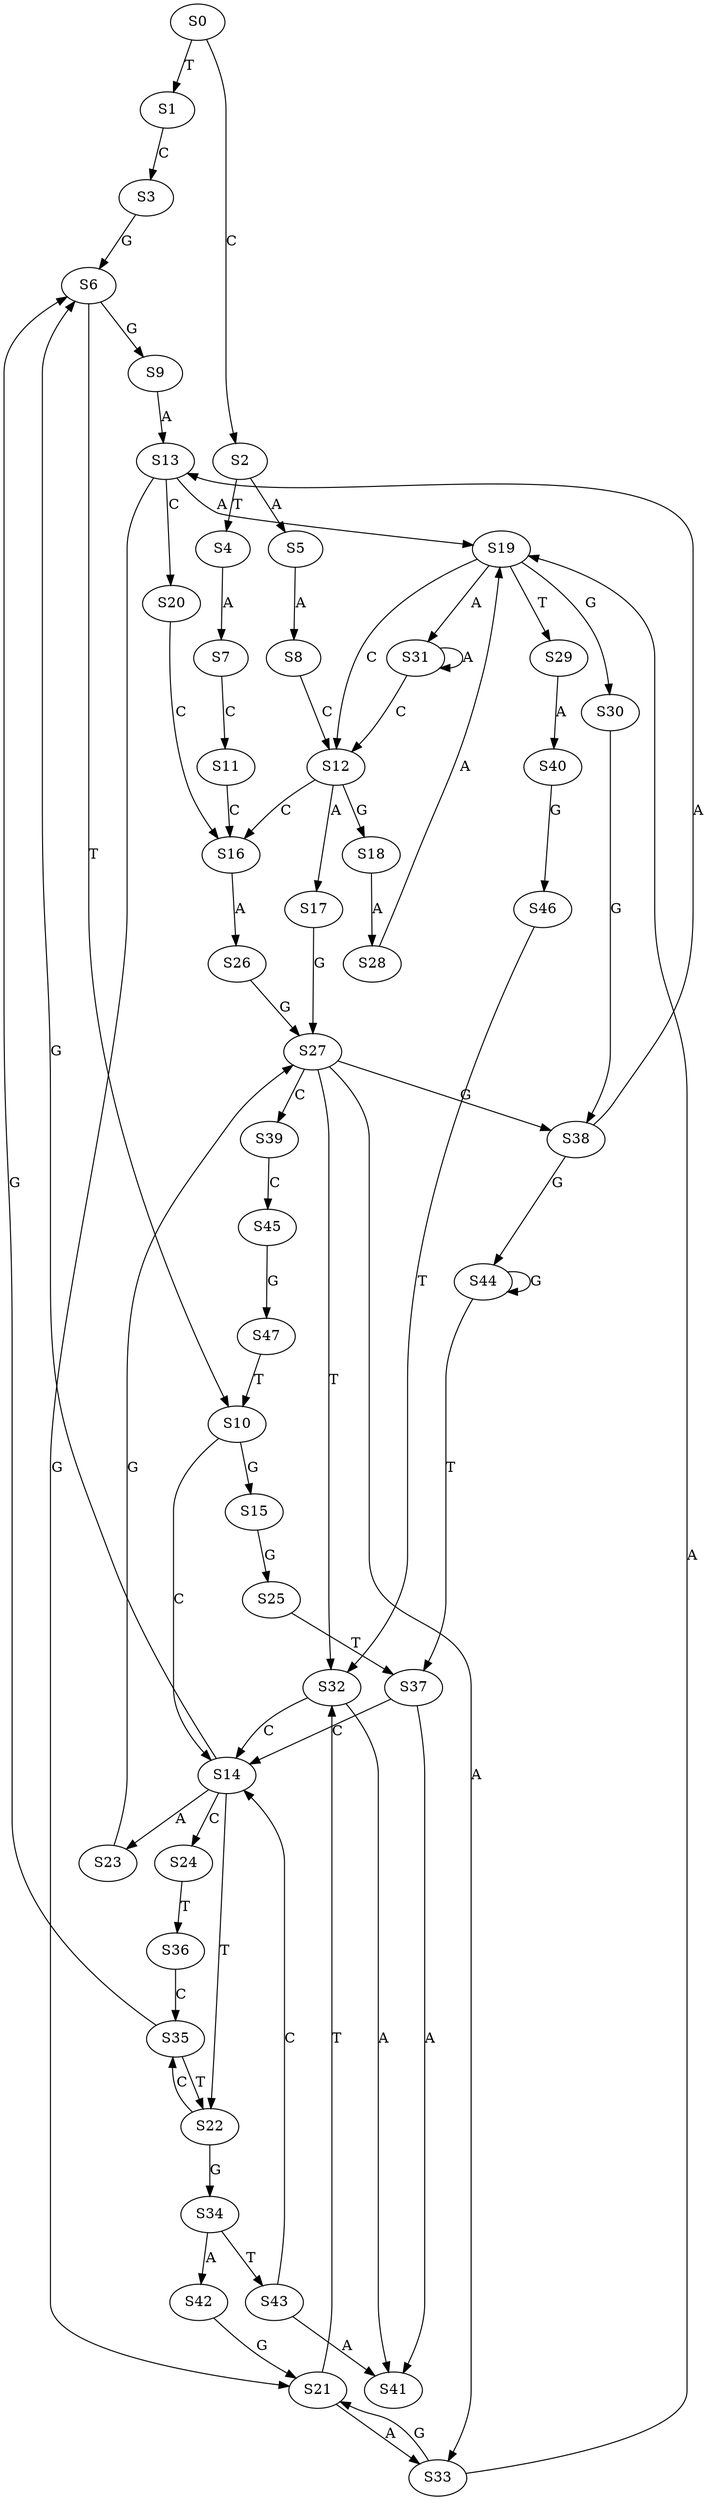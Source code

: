 strict digraph  {
	S0 -> S1 [ label = T ];
	S0 -> S2 [ label = C ];
	S1 -> S3 [ label = C ];
	S2 -> S4 [ label = T ];
	S2 -> S5 [ label = A ];
	S3 -> S6 [ label = G ];
	S4 -> S7 [ label = A ];
	S5 -> S8 [ label = A ];
	S6 -> S9 [ label = G ];
	S6 -> S10 [ label = T ];
	S7 -> S11 [ label = C ];
	S8 -> S12 [ label = C ];
	S9 -> S13 [ label = A ];
	S10 -> S14 [ label = C ];
	S10 -> S15 [ label = G ];
	S11 -> S16 [ label = C ];
	S12 -> S17 [ label = A ];
	S12 -> S16 [ label = C ];
	S12 -> S18 [ label = G ];
	S13 -> S19 [ label = A ];
	S13 -> S20 [ label = C ];
	S13 -> S21 [ label = G ];
	S14 -> S22 [ label = T ];
	S14 -> S6 [ label = G ];
	S14 -> S23 [ label = A ];
	S14 -> S24 [ label = C ];
	S15 -> S25 [ label = G ];
	S16 -> S26 [ label = A ];
	S17 -> S27 [ label = G ];
	S18 -> S28 [ label = A ];
	S19 -> S29 [ label = T ];
	S19 -> S12 [ label = C ];
	S19 -> S30 [ label = G ];
	S19 -> S31 [ label = A ];
	S20 -> S16 [ label = C ];
	S21 -> S32 [ label = T ];
	S21 -> S33 [ label = A ];
	S22 -> S34 [ label = G ];
	S22 -> S35 [ label = C ];
	S23 -> S27 [ label = G ];
	S24 -> S36 [ label = T ];
	S25 -> S37 [ label = T ];
	S26 -> S27 [ label = G ];
	S27 -> S38 [ label = G ];
	S27 -> S32 [ label = T ];
	S27 -> S39 [ label = C ];
	S27 -> S33 [ label = A ];
	S28 -> S19 [ label = A ];
	S29 -> S40 [ label = A ];
	S30 -> S38 [ label = G ];
	S31 -> S12 [ label = C ];
	S31 -> S31 [ label = A ];
	S32 -> S41 [ label = A ];
	S32 -> S14 [ label = C ];
	S33 -> S21 [ label = G ];
	S33 -> S19 [ label = A ];
	S34 -> S42 [ label = A ];
	S34 -> S43 [ label = T ];
	S35 -> S22 [ label = T ];
	S35 -> S6 [ label = G ];
	S36 -> S35 [ label = C ];
	S37 -> S41 [ label = A ];
	S37 -> S14 [ label = C ];
	S38 -> S13 [ label = A ];
	S38 -> S44 [ label = G ];
	S39 -> S45 [ label = C ];
	S40 -> S46 [ label = G ];
	S42 -> S21 [ label = G ];
	S43 -> S41 [ label = A ];
	S43 -> S14 [ label = C ];
	S44 -> S37 [ label = T ];
	S44 -> S44 [ label = G ];
	S45 -> S47 [ label = G ];
	S46 -> S32 [ label = T ];
	S47 -> S10 [ label = T ];
}
